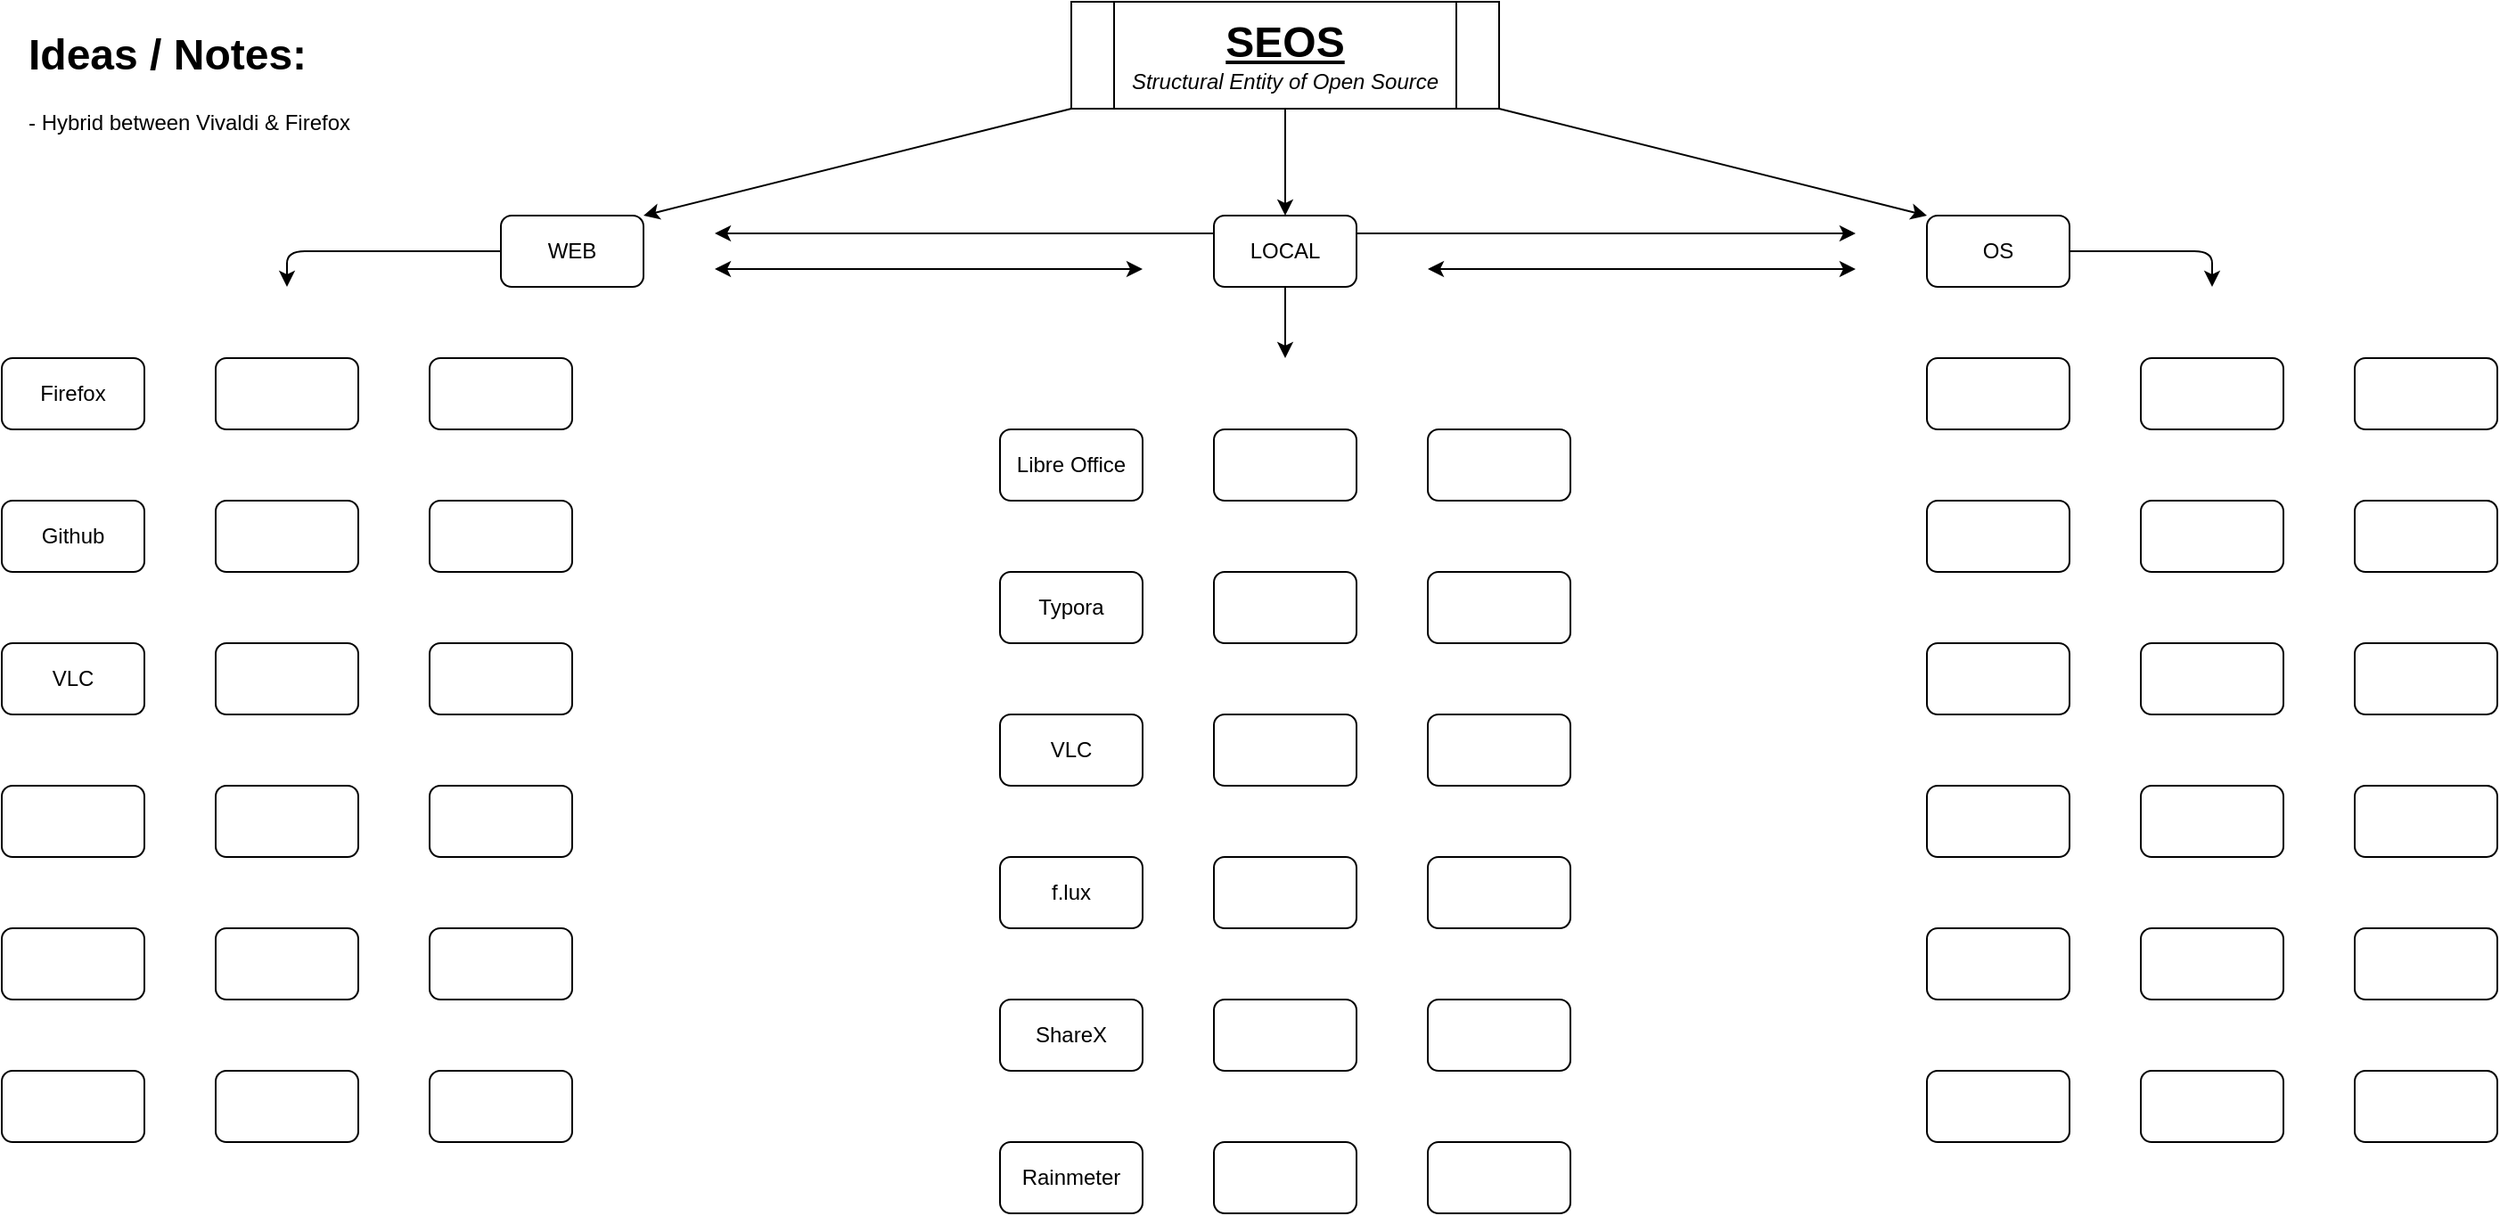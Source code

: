<mxfile version="14.0.1" type="github">
  <diagram id="dyUUBy_NAAdf6itU9qyx" name="Page-1">
    <mxGraphModel dx="2239" dy="823" grid="1" gridSize="10" guides="1" tooltips="1" connect="1" arrows="1" fold="1" page="1" pageScale="1" pageWidth="827" pageHeight="1169" math="0" shadow="0">
      <root>
        <mxCell id="0" />
        <mxCell id="1" parent="0" />
        <mxCell id="l-AyB5VLCFYy7J8i2lol-11" style="rounded=1;orthogonalLoop=1;jettySize=auto;html=1;exitX=0;exitY=1;exitDx=0;exitDy=0;entryX=1;entryY=0;entryDx=0;entryDy=0;startArrow=none;startFill=0;" parent="1" source="l-AyB5VLCFYy7J8i2lol-2" target="l-AyB5VLCFYy7J8i2lol-4" edge="1">
          <mxGeometry relative="1" as="geometry" />
        </mxCell>
        <mxCell id="l-AyB5VLCFYy7J8i2lol-12" style="edgeStyle=none;rounded=1;orthogonalLoop=1;jettySize=auto;html=1;exitX=0.5;exitY=1;exitDx=0;exitDy=0;entryX=0.5;entryY=0;entryDx=0;entryDy=0;startArrow=none;startFill=0;" parent="1" source="l-AyB5VLCFYy7J8i2lol-2" target="l-AyB5VLCFYy7J8i2lol-3" edge="1">
          <mxGeometry relative="1" as="geometry" />
        </mxCell>
        <mxCell id="l-AyB5VLCFYy7J8i2lol-13" style="edgeStyle=none;rounded=1;orthogonalLoop=1;jettySize=auto;html=1;exitX=1;exitY=1;exitDx=0;exitDy=0;entryX=0;entryY=0;entryDx=0;entryDy=0;startArrow=none;startFill=0;" parent="1" source="l-AyB5VLCFYy7J8i2lol-2" target="l-AyB5VLCFYy7J8i2lol-5" edge="1">
          <mxGeometry relative="1" as="geometry" />
        </mxCell>
        <mxCell id="l-AyB5VLCFYy7J8i2lol-2" value="&lt;font style=&quot;font-size: 24px&quot;&gt;&lt;u&gt;&lt;b&gt;SEOS&lt;/b&gt;&lt;/u&gt;&lt;/font&gt;&lt;br&gt;&lt;i&gt;Structural Entity of Open Source&lt;/i&gt;" style="shape=process;whiteSpace=wrap;html=1;backgroundOutline=1;" parent="1" vertex="1">
          <mxGeometry x="320" width="240" height="60" as="geometry" />
        </mxCell>
        <mxCell id="l-AyB5VLCFYy7J8i2lol-7" style="edgeStyle=orthogonalEdgeStyle;rounded=1;orthogonalLoop=1;jettySize=auto;html=1;startArrow=classic;startFill=1;" parent="1" edge="1">
          <mxGeometry relative="1" as="geometry">
            <mxPoint x="120" y="150" as="sourcePoint" />
            <mxPoint x="360" y="150" as="targetPoint" />
          </mxGeometry>
        </mxCell>
        <mxCell id="l-AyB5VLCFYy7J8i2lol-23" style="edgeStyle=none;rounded=1;orthogonalLoop=1;jettySize=auto;html=1;startArrow=none;startFill=0;endArrow=classic;endFill=1;" parent="1" source="l-AyB5VLCFYy7J8i2lol-4" edge="1">
          <mxGeometry relative="1" as="geometry">
            <mxPoint x="-120" y="160" as="targetPoint" />
            <Array as="points">
              <mxPoint x="-120" y="140" />
            </Array>
          </mxGeometry>
        </mxCell>
        <mxCell id="l-AyB5VLCFYy7J8i2lol-4" value="WEB" style="rounded=1;whiteSpace=wrap;html=1;" parent="1" vertex="1">
          <mxGeometry y="120" width="80" height="40" as="geometry" />
        </mxCell>
        <mxCell id="l-AyB5VLCFYy7J8i2lol-25" style="edgeStyle=none;rounded=1;orthogonalLoop=1;jettySize=auto;html=1;startArrow=none;startFill=0;endArrow=classic;endFill=1;" parent="1" source="l-AyB5VLCFYy7J8i2lol-5" edge="1">
          <mxGeometry relative="1" as="geometry">
            <mxPoint x="960" y="160" as="targetPoint" />
            <Array as="points">
              <mxPoint x="960" y="140" />
            </Array>
          </mxGeometry>
        </mxCell>
        <mxCell id="l-AyB5VLCFYy7J8i2lol-5" value="OS" style="rounded=1;whiteSpace=wrap;html=1;" parent="1" vertex="1">
          <mxGeometry x="800" y="120" width="80" height="40" as="geometry" />
        </mxCell>
        <mxCell id="l-AyB5VLCFYy7J8i2lol-10" style="edgeStyle=orthogonalEdgeStyle;rounded=1;orthogonalLoop=1;jettySize=auto;html=1;startArrow=classic;startFill=1;endArrow=classic;endFill=1;" parent="1" edge="1">
          <mxGeometry relative="1" as="geometry">
            <mxPoint x="120" y="130" as="sourcePoint" />
            <mxPoint x="760" y="130" as="targetPoint" />
            <Array as="points">
              <mxPoint x="440" y="130" />
              <mxPoint x="440" y="130" />
            </Array>
          </mxGeometry>
        </mxCell>
        <mxCell id="l-AyB5VLCFYy7J8i2lol-14" style="edgeStyle=none;rounded=1;orthogonalLoop=1;jettySize=auto;html=1;exitX=0;exitY=0.5;exitDx=0;exitDy=0;dashed=1;startArrow=classic;startFill=0;endArrow=classic;endFill=0;" parent="1" source="l-AyB5VLCFYy7J8i2lol-4" target="l-AyB5VLCFYy7J8i2lol-4" edge="1">
          <mxGeometry relative="1" as="geometry" />
        </mxCell>
        <mxCell id="l-AyB5VLCFYy7J8i2lol-17" style="edgeStyle=orthogonalEdgeStyle;rounded=1;orthogonalLoop=1;jettySize=auto;html=1;startArrow=classic;startFill=1;" parent="1" edge="1">
          <mxGeometry relative="1" as="geometry">
            <mxPoint x="520" y="150" as="sourcePoint" />
            <mxPoint x="760" y="150" as="targetPoint" />
          </mxGeometry>
        </mxCell>
        <mxCell id="l-AyB5VLCFYy7J8i2lol-24" style="edgeStyle=none;rounded=1;orthogonalLoop=1;jettySize=auto;html=1;startArrow=none;startFill=0;endArrow=classic;endFill=1;" parent="1" source="l-AyB5VLCFYy7J8i2lol-3" edge="1">
          <mxGeometry relative="1" as="geometry">
            <mxPoint x="440" y="200" as="targetPoint" />
          </mxGeometry>
        </mxCell>
        <mxCell id="l-AyB5VLCFYy7J8i2lol-3" value="LOCAL" style="rounded=1;whiteSpace=wrap;html=1;" parent="1" vertex="1">
          <mxGeometry x="400" y="120" width="80" height="40" as="geometry" />
        </mxCell>
        <mxCell id="l-AyB5VLCFYy7J8i2lol-19" value="&lt;h1&gt;Ideas / Notes:&lt;/h1&gt;&lt;p&gt;- Hybrid between Vivaldi &amp;amp; Firefox&lt;/p&gt;" style="text;html=1;strokeColor=none;fillColor=none;spacing=5;spacingTop=-20;whiteSpace=wrap;overflow=hidden;rounded=0;" parent="1" vertex="1">
          <mxGeometry x="-270" y="10" width="190" height="120" as="geometry" />
        </mxCell>
        <mxCell id="l-AyB5VLCFYy7J8i2lol-22" value="Firefox" style="rounded=1;whiteSpace=wrap;html=1;" parent="1" vertex="1">
          <mxGeometry x="-280" y="200" width="80" height="40" as="geometry" />
        </mxCell>
        <mxCell id="cCCFyEzaDmvVcuCcDJ0D-24" value="f.lux" style="rounded=1;whiteSpace=wrap;html=1;" vertex="1" parent="1">
          <mxGeometry x="280" y="480" width="80" height="40" as="geometry" />
        </mxCell>
        <mxCell id="cCCFyEzaDmvVcuCcDJ0D-26" value="" style="rounded=1;whiteSpace=wrap;html=1;" vertex="1" parent="1">
          <mxGeometry x="400" y="400" width="80" height="40" as="geometry" />
        </mxCell>
        <mxCell id="cCCFyEzaDmvVcuCcDJ0D-30" value="Libre Office" style="rounded=1;whiteSpace=wrap;html=1;" vertex="1" parent="1">
          <mxGeometry x="280" y="240" width="80" height="40" as="geometry" />
        </mxCell>
        <mxCell id="cCCFyEzaDmvVcuCcDJ0D-31" value="Typora" style="rounded=1;whiteSpace=wrap;html=1;" vertex="1" parent="1">
          <mxGeometry x="280" y="320" width="80" height="40" as="geometry" />
        </mxCell>
        <mxCell id="cCCFyEzaDmvVcuCcDJ0D-32" value="VLC" style="rounded=1;whiteSpace=wrap;html=1;" vertex="1" parent="1">
          <mxGeometry x="280" y="400" width="80" height="40" as="geometry" />
        </mxCell>
        <mxCell id="cCCFyEzaDmvVcuCcDJ0D-34" value="ShareX" style="rounded=1;whiteSpace=wrap;html=1;" vertex="1" parent="1">
          <mxGeometry x="280" y="560" width="80" height="40" as="geometry" />
        </mxCell>
        <mxCell id="cCCFyEzaDmvVcuCcDJ0D-35" value="Rainmeter" style="rounded=1;whiteSpace=wrap;html=1;" vertex="1" parent="1">
          <mxGeometry x="280" y="640" width="80" height="40" as="geometry" />
        </mxCell>
        <mxCell id="cCCFyEzaDmvVcuCcDJ0D-44" value="VLC" style="rounded=1;whiteSpace=wrap;html=1;" vertex="1" parent="1">
          <mxGeometry x="-280" y="360" width="80" height="40" as="geometry" />
        </mxCell>
        <mxCell id="cCCFyEzaDmvVcuCcDJ0D-66" value="Github" style="rounded=1;whiteSpace=wrap;html=1;" vertex="1" parent="1">
          <mxGeometry x="-280" y="280" width="80" height="40" as="geometry" />
        </mxCell>
        <mxCell id="cCCFyEzaDmvVcuCcDJ0D-89" value="" style="rounded=1;whiteSpace=wrap;html=1;" vertex="1" parent="1">
          <mxGeometry x="400" y="480" width="80" height="40" as="geometry" />
        </mxCell>
        <mxCell id="cCCFyEzaDmvVcuCcDJ0D-91" value="" style="rounded=1;whiteSpace=wrap;html=1;" vertex="1" parent="1">
          <mxGeometry x="400" y="560" width="80" height="40" as="geometry" />
        </mxCell>
        <mxCell id="cCCFyEzaDmvVcuCcDJ0D-92" value="" style="rounded=1;whiteSpace=wrap;html=1;" vertex="1" parent="1">
          <mxGeometry x="400" y="640" width="80" height="40" as="geometry" />
        </mxCell>
        <mxCell id="cCCFyEzaDmvVcuCcDJ0D-93" value="" style="rounded=1;whiteSpace=wrap;html=1;" vertex="1" parent="1">
          <mxGeometry x="400" y="320" width="80" height="40" as="geometry" />
        </mxCell>
        <mxCell id="cCCFyEzaDmvVcuCcDJ0D-94" value="" style="rounded=1;whiteSpace=wrap;html=1;" vertex="1" parent="1">
          <mxGeometry x="520" y="400" width="80" height="40" as="geometry" />
        </mxCell>
        <mxCell id="cCCFyEzaDmvVcuCcDJ0D-95" value="" style="rounded=1;whiteSpace=wrap;html=1;" vertex="1" parent="1">
          <mxGeometry x="520" y="480" width="80" height="40" as="geometry" />
        </mxCell>
        <mxCell id="cCCFyEzaDmvVcuCcDJ0D-96" value="" style="rounded=1;whiteSpace=wrap;html=1;" vertex="1" parent="1">
          <mxGeometry x="520" y="560" width="80" height="40" as="geometry" />
        </mxCell>
        <mxCell id="cCCFyEzaDmvVcuCcDJ0D-97" value="" style="rounded=1;whiteSpace=wrap;html=1;" vertex="1" parent="1">
          <mxGeometry x="520" y="640" width="80" height="40" as="geometry" />
        </mxCell>
        <mxCell id="cCCFyEzaDmvVcuCcDJ0D-98" value="" style="rounded=1;whiteSpace=wrap;html=1;" vertex="1" parent="1">
          <mxGeometry x="520" y="320" width="80" height="40" as="geometry" />
        </mxCell>
        <mxCell id="cCCFyEzaDmvVcuCcDJ0D-99" value="" style="rounded=1;whiteSpace=wrap;html=1;" vertex="1" parent="1">
          <mxGeometry x="520" y="240" width="80" height="40" as="geometry" />
        </mxCell>
        <mxCell id="cCCFyEzaDmvVcuCcDJ0D-100" value="" style="rounded=1;whiteSpace=wrap;html=1;" vertex="1" parent="1">
          <mxGeometry x="800" y="360" width="80" height="40" as="geometry" />
        </mxCell>
        <mxCell id="cCCFyEzaDmvVcuCcDJ0D-101" value="" style="rounded=1;whiteSpace=wrap;html=1;" vertex="1" parent="1">
          <mxGeometry x="800" y="440" width="80" height="40" as="geometry" />
        </mxCell>
        <mxCell id="cCCFyEzaDmvVcuCcDJ0D-102" value="" style="rounded=1;whiteSpace=wrap;html=1;" vertex="1" parent="1">
          <mxGeometry x="800" y="520" width="80" height="40" as="geometry" />
        </mxCell>
        <mxCell id="cCCFyEzaDmvVcuCcDJ0D-103" value="" style="rounded=1;whiteSpace=wrap;html=1;" vertex="1" parent="1">
          <mxGeometry x="800" y="600" width="80" height="40" as="geometry" />
        </mxCell>
        <mxCell id="cCCFyEzaDmvVcuCcDJ0D-104" value="" style="rounded=1;whiteSpace=wrap;html=1;" vertex="1" parent="1">
          <mxGeometry x="800" y="280" width="80" height="40" as="geometry" />
        </mxCell>
        <mxCell id="cCCFyEzaDmvVcuCcDJ0D-105" value="" style="rounded=1;whiteSpace=wrap;html=1;" vertex="1" parent="1">
          <mxGeometry x="800" y="200" width="80" height="40" as="geometry" />
        </mxCell>
        <mxCell id="cCCFyEzaDmvVcuCcDJ0D-106" value="" style="rounded=1;whiteSpace=wrap;html=1;" vertex="1" parent="1">
          <mxGeometry x="920" y="360" width="80" height="40" as="geometry" />
        </mxCell>
        <mxCell id="cCCFyEzaDmvVcuCcDJ0D-107" value="" style="rounded=1;whiteSpace=wrap;html=1;" vertex="1" parent="1">
          <mxGeometry x="920" y="440" width="80" height="40" as="geometry" />
        </mxCell>
        <mxCell id="cCCFyEzaDmvVcuCcDJ0D-108" value="" style="rounded=1;whiteSpace=wrap;html=1;" vertex="1" parent="1">
          <mxGeometry x="920" y="520" width="80" height="40" as="geometry" />
        </mxCell>
        <mxCell id="cCCFyEzaDmvVcuCcDJ0D-109" value="" style="rounded=1;whiteSpace=wrap;html=1;" vertex="1" parent="1">
          <mxGeometry x="920" y="600" width="80" height="40" as="geometry" />
        </mxCell>
        <mxCell id="cCCFyEzaDmvVcuCcDJ0D-110" value="" style="rounded=1;whiteSpace=wrap;html=1;" vertex="1" parent="1">
          <mxGeometry x="920" y="280" width="80" height="40" as="geometry" />
        </mxCell>
        <mxCell id="cCCFyEzaDmvVcuCcDJ0D-111" value="" style="rounded=1;whiteSpace=wrap;html=1;" vertex="1" parent="1">
          <mxGeometry x="920" y="200" width="80" height="40" as="geometry" />
        </mxCell>
        <mxCell id="cCCFyEzaDmvVcuCcDJ0D-112" value="" style="rounded=1;whiteSpace=wrap;html=1;" vertex="1" parent="1">
          <mxGeometry x="1040" y="360" width="80" height="40" as="geometry" />
        </mxCell>
        <mxCell id="cCCFyEzaDmvVcuCcDJ0D-113" value="" style="rounded=1;whiteSpace=wrap;html=1;" vertex="1" parent="1">
          <mxGeometry x="1040" y="440" width="80" height="40" as="geometry" />
        </mxCell>
        <mxCell id="cCCFyEzaDmvVcuCcDJ0D-114" value="" style="rounded=1;whiteSpace=wrap;html=1;" vertex="1" parent="1">
          <mxGeometry x="1040" y="520" width="80" height="40" as="geometry" />
        </mxCell>
        <mxCell id="cCCFyEzaDmvVcuCcDJ0D-115" value="" style="rounded=1;whiteSpace=wrap;html=1;" vertex="1" parent="1">
          <mxGeometry x="1040" y="600" width="80" height="40" as="geometry" />
        </mxCell>
        <mxCell id="cCCFyEzaDmvVcuCcDJ0D-116" value="" style="rounded=1;whiteSpace=wrap;html=1;" vertex="1" parent="1">
          <mxGeometry x="1040" y="280" width="80" height="40" as="geometry" />
        </mxCell>
        <mxCell id="cCCFyEzaDmvVcuCcDJ0D-117" value="" style="rounded=1;whiteSpace=wrap;html=1;" vertex="1" parent="1">
          <mxGeometry x="1040" y="200" width="80" height="40" as="geometry" />
        </mxCell>
        <mxCell id="cCCFyEzaDmvVcuCcDJ0D-118" value="" style="rounded=1;whiteSpace=wrap;html=1;" vertex="1" parent="1">
          <mxGeometry x="-160" y="360" width="80" height="40" as="geometry" />
        </mxCell>
        <mxCell id="cCCFyEzaDmvVcuCcDJ0D-119" value="" style="rounded=1;whiteSpace=wrap;html=1;" vertex="1" parent="1">
          <mxGeometry x="-160" y="440" width="80" height="40" as="geometry" />
        </mxCell>
        <mxCell id="cCCFyEzaDmvVcuCcDJ0D-120" value="" style="rounded=1;whiteSpace=wrap;html=1;" vertex="1" parent="1">
          <mxGeometry x="-160" y="520" width="80" height="40" as="geometry" />
        </mxCell>
        <mxCell id="cCCFyEzaDmvVcuCcDJ0D-121" value="" style="rounded=1;whiteSpace=wrap;html=1;" vertex="1" parent="1">
          <mxGeometry x="-160" y="600" width="80" height="40" as="geometry" />
        </mxCell>
        <mxCell id="cCCFyEzaDmvVcuCcDJ0D-122" value="" style="rounded=1;whiteSpace=wrap;html=1;" vertex="1" parent="1">
          <mxGeometry x="-160" y="280" width="80" height="40" as="geometry" />
        </mxCell>
        <mxCell id="cCCFyEzaDmvVcuCcDJ0D-123" value="" style="rounded=1;whiteSpace=wrap;html=1;" vertex="1" parent="1">
          <mxGeometry x="-160" y="200" width="80" height="40" as="geometry" />
        </mxCell>
        <mxCell id="cCCFyEzaDmvVcuCcDJ0D-124" value="" style="rounded=1;whiteSpace=wrap;html=1;" vertex="1" parent="1">
          <mxGeometry x="-40" y="360" width="80" height="40" as="geometry" />
        </mxCell>
        <mxCell id="cCCFyEzaDmvVcuCcDJ0D-125" value="" style="rounded=1;whiteSpace=wrap;html=1;" vertex="1" parent="1">
          <mxGeometry x="-40" y="440" width="80" height="40" as="geometry" />
        </mxCell>
        <mxCell id="cCCFyEzaDmvVcuCcDJ0D-126" value="" style="rounded=1;whiteSpace=wrap;html=1;" vertex="1" parent="1">
          <mxGeometry x="-40" y="520" width="80" height="40" as="geometry" />
        </mxCell>
        <mxCell id="cCCFyEzaDmvVcuCcDJ0D-127" value="" style="rounded=1;whiteSpace=wrap;html=1;" vertex="1" parent="1">
          <mxGeometry x="-40" y="600" width="80" height="40" as="geometry" />
        </mxCell>
        <mxCell id="cCCFyEzaDmvVcuCcDJ0D-128" value="" style="rounded=1;whiteSpace=wrap;html=1;" vertex="1" parent="1">
          <mxGeometry x="-40" y="280" width="80" height="40" as="geometry" />
        </mxCell>
        <mxCell id="cCCFyEzaDmvVcuCcDJ0D-129" value="" style="rounded=1;whiteSpace=wrap;html=1;" vertex="1" parent="1">
          <mxGeometry x="-40" y="200" width="80" height="40" as="geometry" />
        </mxCell>
        <mxCell id="cCCFyEzaDmvVcuCcDJ0D-130" value="" style="rounded=1;whiteSpace=wrap;html=1;" vertex="1" parent="1">
          <mxGeometry x="-280" y="440" width="80" height="40" as="geometry" />
        </mxCell>
        <mxCell id="cCCFyEzaDmvVcuCcDJ0D-131" value="" style="rounded=1;whiteSpace=wrap;html=1;" vertex="1" parent="1">
          <mxGeometry x="-280" y="520" width="80" height="40" as="geometry" />
        </mxCell>
        <mxCell id="cCCFyEzaDmvVcuCcDJ0D-132" value="" style="rounded=1;whiteSpace=wrap;html=1;" vertex="1" parent="1">
          <mxGeometry x="-280" y="600" width="80" height="40" as="geometry" />
        </mxCell>
        <mxCell id="cCCFyEzaDmvVcuCcDJ0D-134" value="" style="rounded=1;whiteSpace=wrap;html=1;" vertex="1" parent="1">
          <mxGeometry x="400" y="240" width="80" height="40" as="geometry" />
        </mxCell>
      </root>
    </mxGraphModel>
  </diagram>
</mxfile>
